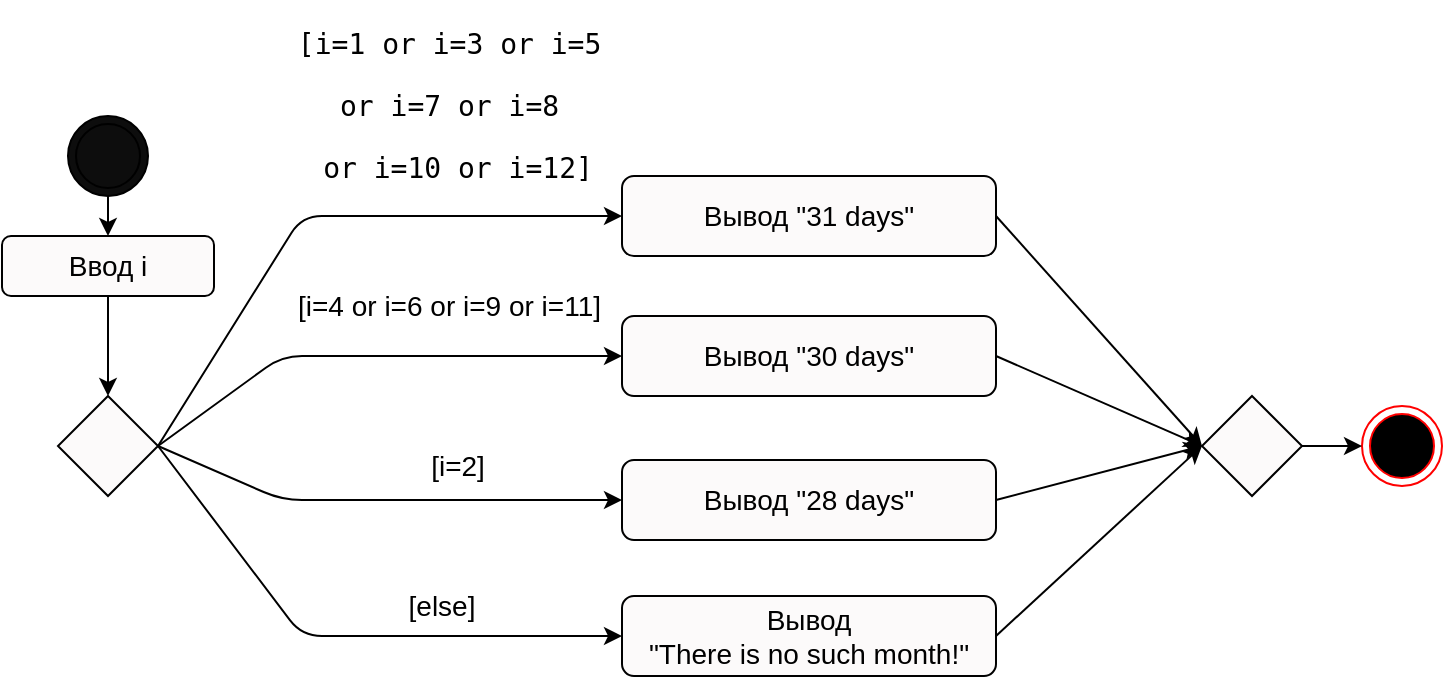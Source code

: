 <mxfile version="14.2.4" type="github">
  <diagram id="YeW8bBZbZxrwYv80Prwf" name="Page-1">
    <mxGraphModel dx="1100" dy="631" grid="1" gridSize="10" guides="1" tooltips="1" connect="1" arrows="1" fold="1" page="1" pageScale="1" pageWidth="827" pageHeight="1169" math="0" shadow="0">
      <root>
        <mxCell id="0" />
        <mxCell id="1" parent="0" />
        <mxCell id="Jh0fUINojIO2lRBo37gL-9" style="edgeStyle=orthogonalEdgeStyle;rounded=0;orthogonalLoop=1;jettySize=auto;html=1;exitX=0.5;exitY=1;exitDx=0;exitDy=0;entryX=0.5;entryY=0;entryDx=0;entryDy=0;fontSize=14;" edge="1" parent="1" source="Jh0fUINojIO2lRBo37gL-1" target="Jh0fUINojIO2lRBo37gL-7">
          <mxGeometry relative="1" as="geometry" />
        </mxCell>
        <mxCell id="Jh0fUINojIO2lRBo37gL-1" value="" style="ellipse;shape=doubleEllipse;html=1;dashed=0;whitespace=wrap;aspect=fixed;fillColor=#0D0D0D;" vertex="1" parent="1">
          <mxGeometry x="83" y="220" width="40" height="40" as="geometry" />
        </mxCell>
        <mxCell id="Jh0fUINojIO2lRBo37gL-13" style="edgeStyle=orthogonalEdgeStyle;rounded=0;orthogonalLoop=1;jettySize=auto;html=1;exitX=0.5;exitY=1;exitDx=0;exitDy=0;entryX=0.5;entryY=0;entryDx=0;entryDy=0;fontSize=14;" edge="1" parent="1" source="Jh0fUINojIO2lRBo37gL-7" target="Jh0fUINojIO2lRBo37gL-10">
          <mxGeometry relative="1" as="geometry" />
        </mxCell>
        <mxCell id="Jh0fUINojIO2lRBo37gL-7" value="Ввод i" style="rounded=1;whiteSpace=wrap;html=1;fillColor=#FCFAFA;fontSize=14;" vertex="1" parent="1">
          <mxGeometry x="50" y="280" width="106" height="30" as="geometry" />
        </mxCell>
        <mxCell id="Jh0fUINojIO2lRBo37gL-8" value="" style="ellipse;html=1;shape=endState;fillColor=#000000;strokeColor=#ff0000;" vertex="1" parent="1">
          <mxGeometry x="730" y="365" width="40" height="40" as="geometry" />
        </mxCell>
        <mxCell id="Jh0fUINojIO2lRBo37gL-10" value="" style="rhombus;whiteSpace=wrap;html=1;fillColor=#FCFAFA;" vertex="1" parent="1">
          <mxGeometry x="78" y="360" width="50" height="50" as="geometry" />
        </mxCell>
        <mxCell id="Jh0fUINojIO2lRBo37gL-12" style="edgeStyle=orthogonalEdgeStyle;rounded=0;orthogonalLoop=1;jettySize=auto;html=1;exitX=1;exitY=0.5;exitDx=0;exitDy=0;entryX=0;entryY=0.5;entryDx=0;entryDy=0;fontSize=14;" edge="1" parent="1" source="Jh0fUINojIO2lRBo37gL-11" target="Jh0fUINojIO2lRBo37gL-8">
          <mxGeometry relative="1" as="geometry" />
        </mxCell>
        <mxCell id="Jh0fUINojIO2lRBo37gL-11" value="" style="rhombus;whiteSpace=wrap;html=1;fillColor=#FCFAFA;" vertex="1" parent="1">
          <mxGeometry x="650" y="360" width="50" height="50" as="geometry" />
        </mxCell>
        <mxCell id="Jh0fUINojIO2lRBo37gL-14" value="Вывод &quot;31 days&quot;" style="rounded=1;whiteSpace=wrap;html=1;fillColor=#FCFAFA;fontSize=14;" vertex="1" parent="1">
          <mxGeometry x="360" y="250" width="187" height="40" as="geometry" />
        </mxCell>
        <mxCell id="Jh0fUINojIO2lRBo37gL-15" value="Вывод &quot;30 days&quot;" style="rounded=1;whiteSpace=wrap;html=1;fillColor=#FCFAFA;fontSize=14;" vertex="1" parent="1">
          <mxGeometry x="360" y="320" width="187" height="40" as="geometry" />
        </mxCell>
        <mxCell id="Jh0fUINojIO2lRBo37gL-16" value="Вывод &quot;28 days&quot;" style="rounded=1;whiteSpace=wrap;html=1;fillColor=#FCFAFA;fontSize=14;" vertex="1" parent="1">
          <mxGeometry x="360" y="392" width="187" height="40" as="geometry" />
        </mxCell>
        <mxCell id="Jh0fUINojIO2lRBo37gL-17" value="Вывод &lt;br&gt;&quot;There is no such month!&quot;" style="rounded=1;whiteSpace=wrap;html=1;fillColor=#FCFAFA;fontSize=14;" vertex="1" parent="1">
          <mxGeometry x="360" y="460" width="187" height="40" as="geometry" />
        </mxCell>
        <mxCell id="Jh0fUINojIO2lRBo37gL-20" value="" style="endArrow=classic;html=1;fontSize=14;exitX=1;exitY=0.5;exitDx=0;exitDy=0;entryX=0;entryY=0.5;entryDx=0;entryDy=0;" edge="1" parent="1" source="Jh0fUINojIO2lRBo37gL-10" target="Jh0fUINojIO2lRBo37gL-14">
          <mxGeometry width="50" height="50" relative="1" as="geometry">
            <mxPoint x="390" y="340" as="sourcePoint" />
            <mxPoint x="440" y="290" as="targetPoint" />
            <Array as="points">
              <mxPoint x="200" y="270" />
            </Array>
          </mxGeometry>
        </mxCell>
        <mxCell id="Jh0fUINojIO2lRBo37gL-21" value="" style="endArrow=classic;html=1;fontSize=14;entryX=0;entryY=0.5;entryDx=0;entryDy=0;exitX=1;exitY=0.5;exitDx=0;exitDy=0;" edge="1" parent="1" source="Jh0fUINojIO2lRBo37gL-14" target="Jh0fUINojIO2lRBo37gL-11">
          <mxGeometry width="50" height="50" relative="1" as="geometry">
            <mxPoint x="390" y="340" as="sourcePoint" />
            <mxPoint x="440" y="290" as="targetPoint" />
          </mxGeometry>
        </mxCell>
        <mxCell id="Jh0fUINojIO2lRBo37gL-22" value="" style="endArrow=classic;html=1;fontSize=14;exitX=1;exitY=0.5;exitDx=0;exitDy=0;entryX=0;entryY=0.5;entryDx=0;entryDy=0;" edge="1" parent="1" source="Jh0fUINojIO2lRBo37gL-15" target="Jh0fUINojIO2lRBo37gL-11">
          <mxGeometry width="50" height="50" relative="1" as="geometry">
            <mxPoint x="390" y="440" as="sourcePoint" />
            <mxPoint x="440" y="390" as="targetPoint" />
          </mxGeometry>
        </mxCell>
        <mxCell id="Jh0fUINojIO2lRBo37gL-23" value="" style="endArrow=classic;html=1;fontSize=14;entryX=0;entryY=0.5;entryDx=0;entryDy=0;exitX=1;exitY=0.5;exitDx=0;exitDy=0;" edge="1" parent="1" source="Jh0fUINojIO2lRBo37gL-16" target="Jh0fUINojIO2lRBo37gL-11">
          <mxGeometry width="50" height="50" relative="1" as="geometry">
            <mxPoint x="580" y="370" as="sourcePoint" />
            <mxPoint x="440" y="390" as="targetPoint" />
          </mxGeometry>
        </mxCell>
        <mxCell id="Jh0fUINojIO2lRBo37gL-24" value="" style="endArrow=classic;html=1;fontSize=14;entryX=0;entryY=0.5;entryDx=0;entryDy=0;exitX=1;exitY=0.5;exitDx=0;exitDy=0;" edge="1" parent="1" source="Jh0fUINojIO2lRBo37gL-17" target="Jh0fUINojIO2lRBo37gL-11">
          <mxGeometry width="50" height="50" relative="1" as="geometry">
            <mxPoint x="390" y="440" as="sourcePoint" />
            <mxPoint x="440" y="390" as="targetPoint" />
          </mxGeometry>
        </mxCell>
        <mxCell id="Jh0fUINojIO2lRBo37gL-25" value="" style="endArrow=classic;html=1;fontSize=14;exitX=1;exitY=0.5;exitDx=0;exitDy=0;entryX=0;entryY=0.5;entryDx=0;entryDy=0;" edge="1" parent="1" source="Jh0fUINojIO2lRBo37gL-10" target="Jh0fUINojIO2lRBo37gL-15">
          <mxGeometry width="50" height="50" relative="1" as="geometry">
            <mxPoint x="390" y="440" as="sourcePoint" />
            <mxPoint x="440" y="390" as="targetPoint" />
            <Array as="points">
              <mxPoint x="190" y="340" />
            </Array>
          </mxGeometry>
        </mxCell>
        <mxCell id="Jh0fUINojIO2lRBo37gL-26" value="" style="endArrow=classic;html=1;fontSize=14;exitX=1;exitY=0.5;exitDx=0;exitDy=0;entryX=0;entryY=0.5;entryDx=0;entryDy=0;" edge="1" parent="1" source="Jh0fUINojIO2lRBo37gL-10" target="Jh0fUINojIO2lRBo37gL-16">
          <mxGeometry width="50" height="50" relative="1" as="geometry">
            <mxPoint x="90" y="475" as="sourcePoint" />
            <mxPoint x="322" y="430" as="targetPoint" />
            <Array as="points">
              <mxPoint x="190" y="412" />
            </Array>
          </mxGeometry>
        </mxCell>
        <mxCell id="Jh0fUINojIO2lRBo37gL-27" value="" style="endArrow=classic;html=1;fontSize=14;exitX=1;exitY=0.5;exitDx=0;exitDy=0;entryX=0;entryY=0.5;entryDx=0;entryDy=0;" edge="1" parent="1" source="Jh0fUINojIO2lRBo37gL-10" target="Jh0fUINojIO2lRBo37gL-17">
          <mxGeometry width="50" height="50" relative="1" as="geometry">
            <mxPoint x="138" y="420" as="sourcePoint" />
            <mxPoint x="370" y="445" as="targetPoint" />
            <Array as="points">
              <mxPoint x="200" y="480" />
            </Array>
          </mxGeometry>
        </mxCell>
        <mxCell id="Jh0fUINojIO2lRBo37gL-28" value="&lt;pre&gt;&lt;font face=&quot;jetbrains mono, monospace&quot;&gt;[i=1 or i=3 or i=5 &lt;/font&gt;&lt;/pre&gt;&lt;pre&gt;&lt;font face=&quot;jetbrains mono, monospace&quot;&gt;or i=7 or i=8 &lt;/font&gt;&lt;/pre&gt;&lt;pre&gt;&lt;font face=&quot;jetbrains mono, monospace&quot;&gt;or i=10 or i=12]&lt;/font&gt;&lt;br&gt;&lt;/pre&gt;" style="text;html=1;strokeColor=none;fillColor=none;align=center;verticalAlign=middle;whiteSpace=wrap;rounded=0;fontSize=14;labelBackgroundColor=none;" vertex="1" parent="1">
          <mxGeometry x="196" y="170" width="164" height="90" as="geometry" />
        </mxCell>
        <mxCell id="Jh0fUINojIO2lRBo37gL-32" value="&lt;pre style=&quot;background-color: rgb(43 , 43 , 43) ; font-family: &amp;#34;jetbrains mono&amp;#34; , monospace&quot;&gt;&lt;br&gt;&lt;/pre&gt;" style="text;whiteSpace=wrap;html=1;fontSize=14;" vertex="1" parent="1">
          <mxGeometry x="209" y="290" width="410" height="30" as="geometry" />
        </mxCell>
        <mxCell id="Jh0fUINojIO2lRBo37gL-33" value="[i=4 or i=6 or i=9 or i=11]" style="text;whiteSpace=wrap;html=1;fontSize=14;fontColor=#000000;" vertex="1" parent="1">
          <mxGeometry x="196" y="300" width="160" height="30" as="geometry" />
        </mxCell>
        <mxCell id="Jh0fUINojIO2lRBo37gL-34" value="[i=2]" style="text;whiteSpace=wrap;html=1;fontSize=14;fontColor=#000000;align=center;" vertex="1" parent="1">
          <mxGeometry x="198" y="380" width="160" height="30" as="geometry" />
        </mxCell>
        <mxCell id="Jh0fUINojIO2lRBo37gL-35" value="[else]" style="text;whiteSpace=wrap;html=1;fontSize=14;fontFamily=Helvetica;fontColor=#000000;align=center;" vertex="1" parent="1">
          <mxGeometry x="180" y="450" width="180" height="30" as="geometry" />
        </mxCell>
      </root>
    </mxGraphModel>
  </diagram>
</mxfile>
